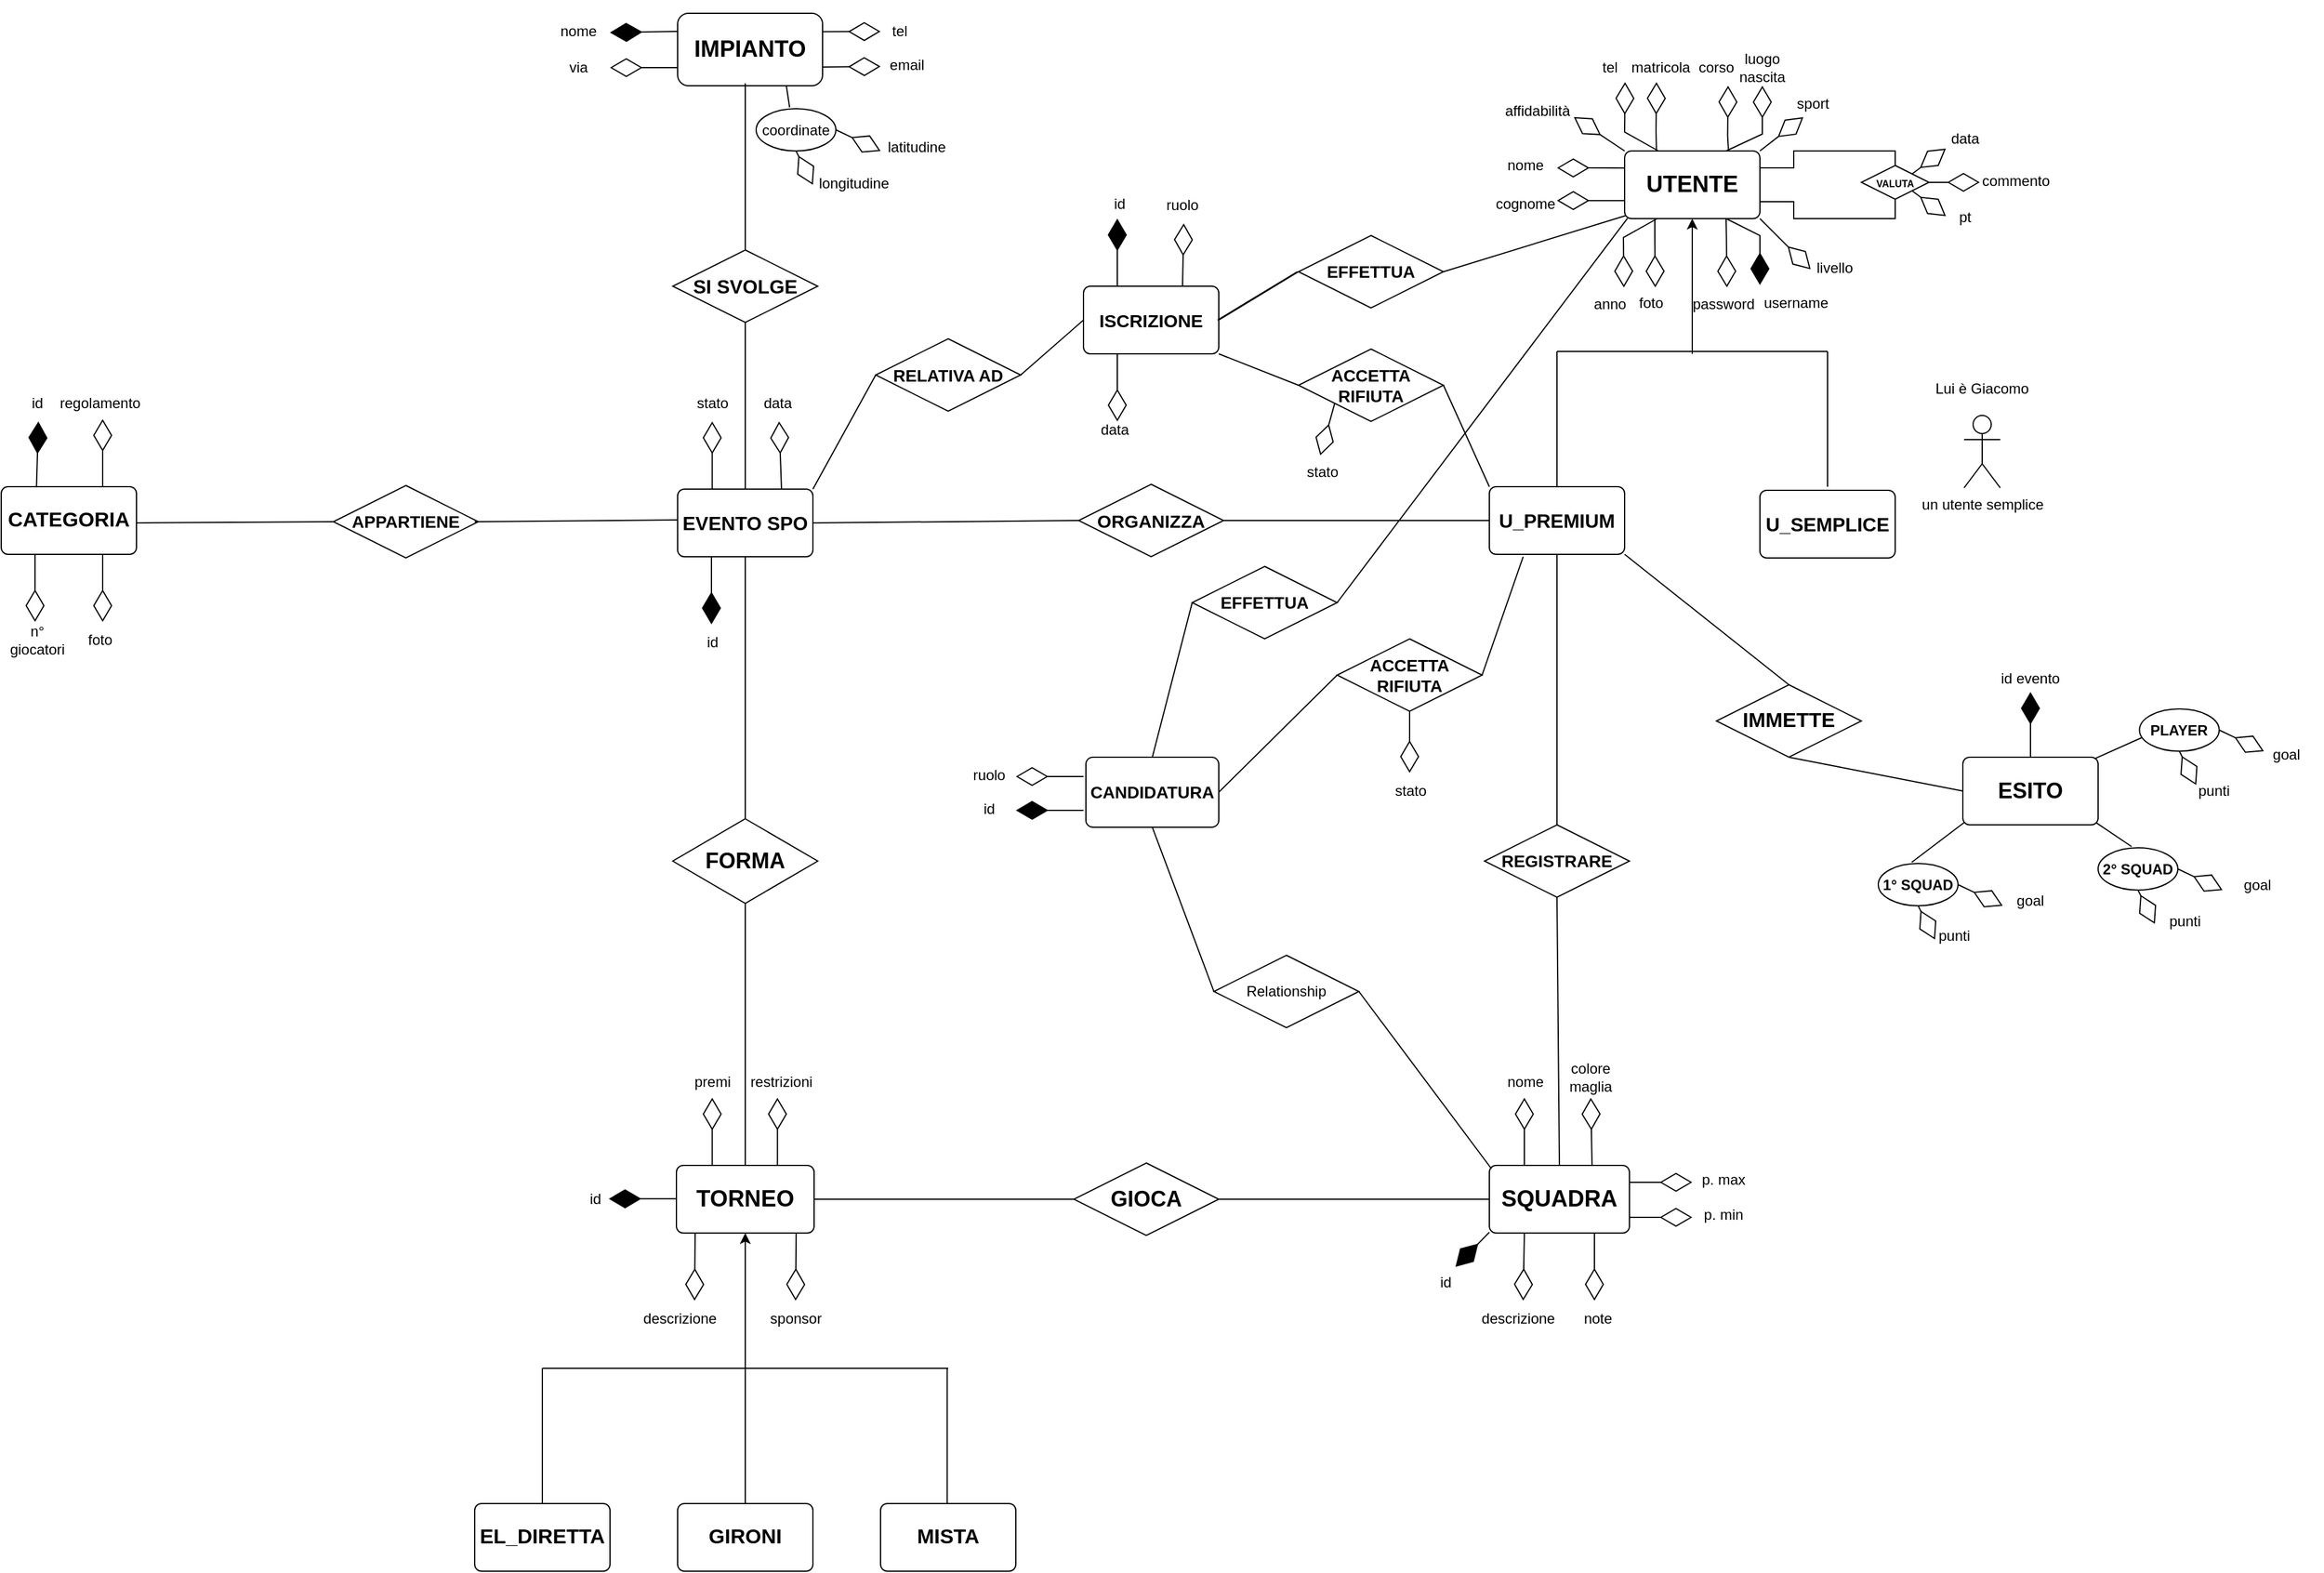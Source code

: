<mxfile version="24.2.2" type="github">
  <diagram name="Pagina-1" id="-63KWE2EBDfRpYx0gYa-">
    <mxGraphModel dx="2262" dy="571" grid="1" gridSize="14" guides="1" tooltips="1" connect="1" arrows="1" fold="1" page="0" pageScale="1" pageWidth="827" pageHeight="1169" background="none" math="0" shadow="0">
      <root>
        <mxCell id="0" />
        <mxCell id="1" parent="0" />
        <mxCell id="2d3XpBuDdh4GmcxXIJYH-4" value="&lt;div style=&quot;text-align: justify;&quot;&gt;&lt;span style=&quot;background-color: initial;&quot;&gt;&lt;b style=&quot;&quot;&gt;&lt;font style=&quot;font-size: 19px;&quot;&gt;UTENTE&lt;/font&gt;&lt;/b&gt;&lt;/span&gt;&lt;/div&gt;" style="rounded=1;arcSize=10;whiteSpace=wrap;html=1;align=center;" parent="1" vertex="1">
          <mxGeometry x="224" y="280" width="112" height="56" as="geometry" />
        </mxCell>
        <mxCell id="2d3XpBuDdh4GmcxXIJYH-8" value="username" style="text;html=1;align=center;verticalAlign=middle;whiteSpace=wrap;rounded=0;" parent="1" vertex="1">
          <mxGeometry x="336" y="391" width="60" height="29" as="geometry" />
        </mxCell>
        <mxCell id="2d3XpBuDdh4GmcxXIJYH-9" value="password" style="text;html=1;align=center;verticalAlign=middle;whiteSpace=wrap;rounded=0;" parent="1" vertex="1">
          <mxGeometry x="276" y="392" width="60" height="29" as="geometry" />
        </mxCell>
        <mxCell id="2d3XpBuDdh4GmcxXIJYH-10" value="" style="endArrow=diamondThin;endFill=0;endSize=24;html=1;rounded=0;" parent="1" edge="1">
          <mxGeometry width="160" relative="1" as="geometry">
            <mxPoint x="196" y="294" as="sourcePoint" />
            <mxPoint x="168" y="294" as="targetPoint" />
            <Array as="points">
              <mxPoint x="224" y="294.08" />
            </Array>
          </mxGeometry>
        </mxCell>
        <mxCell id="2d3XpBuDdh4GmcxXIJYH-11" value="" style="endArrow=diamondThin;endFill=0;endSize=24;html=1;rounded=0;" parent="1" edge="1">
          <mxGeometry width="160" relative="1" as="geometry">
            <mxPoint x="196" y="321.08" as="sourcePoint" />
            <mxPoint x="168" y="321.08" as="targetPoint" />
            <Array as="points">
              <mxPoint x="224" y="321.16" />
            </Array>
          </mxGeometry>
        </mxCell>
        <mxCell id="2d3XpBuDdh4GmcxXIJYH-12" value="nome" style="text;html=1;align=center;verticalAlign=middle;whiteSpace=wrap;rounded=0;" parent="1" vertex="1">
          <mxGeometry x="112" y="277" width="60" height="30" as="geometry" />
        </mxCell>
        <mxCell id="2d3XpBuDdh4GmcxXIJYH-13" value="cognome" style="text;html=1;align=center;verticalAlign=middle;whiteSpace=wrap;rounded=0;" parent="1" vertex="1">
          <mxGeometry x="112" y="309" width="60" height="30" as="geometry" />
        </mxCell>
        <mxCell id="2d3XpBuDdh4GmcxXIJYH-15" value="" style="endArrow=diamondThin;endFill=0;endSize=24;html=1;rounded=0;entryX=0.5;entryY=1;entryDx=0;entryDy=0;" parent="1" target="2d3XpBuDdh4GmcxXIJYH-18" edge="1">
          <mxGeometry width="160" relative="1" as="geometry">
            <mxPoint x="308" y="280" as="sourcePoint" />
            <mxPoint x="354" y="226" as="targetPoint" />
            <Array as="points">
              <mxPoint x="338" y="266" />
            </Array>
          </mxGeometry>
        </mxCell>
        <mxCell id="2d3XpBuDdh4GmcxXIJYH-17" value="anno" style="text;html=1;align=center;verticalAlign=middle;whiteSpace=wrap;rounded=0;" parent="1" vertex="1">
          <mxGeometry x="182" y="392" width="60" height="30" as="geometry" />
        </mxCell>
        <mxCell id="2d3XpBuDdh4GmcxXIJYH-18" value="luogo&lt;div&gt;nascita&lt;/div&gt;" style="text;html=1;align=center;verticalAlign=middle;whiteSpace=wrap;rounded=0;" parent="1" vertex="1">
          <mxGeometry x="308" y="196" width="60" height="30" as="geometry" />
        </mxCell>
        <mxCell id="2d3XpBuDdh4GmcxXIJYH-19" value="foto" style="text;html=1;align=center;verticalAlign=middle;whiteSpace=wrap;rounded=0;" parent="1" vertex="1">
          <mxGeometry x="216" y="392" width="60" height="28" as="geometry" />
        </mxCell>
        <mxCell id="2d3XpBuDdh4GmcxXIJYH-20" value="" style="endArrow=diamondThin;endFill=0;endSize=24;html=1;rounded=0;" parent="1" edge="1">
          <mxGeometry width="160" relative="1" as="geometry">
            <mxPoint x="252" y="280" as="sourcePoint" />
            <mxPoint x="224.36" y="222.99" as="targetPoint" />
            <Array as="points">
              <mxPoint x="224" y="264.36" />
            </Array>
          </mxGeometry>
        </mxCell>
        <mxCell id="2d3XpBuDdh4GmcxXIJYH-21" value="" style="endArrow=diamondThin;endFill=0;endSize=24;html=1;rounded=0;exitX=0.143;exitY=0.018;exitDx=0;exitDy=0;exitPerimeter=0;" parent="1" edge="1">
          <mxGeometry width="160" relative="1" as="geometry">
            <mxPoint x="250.36" y="280" as="sourcePoint" />
            <mxPoint x="250.36" y="223" as="targetPoint" />
            <Array as="points">
              <mxPoint x="250" y="264.37" />
            </Array>
          </mxGeometry>
        </mxCell>
        <mxCell id="2d3XpBuDdh4GmcxXIJYH-22" value="" style="endArrow=diamondThin;endFill=0;endSize=24;html=1;rounded=0;" parent="1" edge="1">
          <mxGeometry width="160" relative="1" as="geometry">
            <mxPoint x="310" y="280" as="sourcePoint" />
            <mxPoint x="309.65" y="226" as="targetPoint" />
            <Array as="points">
              <mxPoint x="309.29" y="267.37" />
            </Array>
          </mxGeometry>
        </mxCell>
        <mxCell id="2d3XpBuDdh4GmcxXIJYH-23" value="tel" style="text;html=1;align=center;verticalAlign=middle;whiteSpace=wrap;rounded=0;" parent="1" vertex="1">
          <mxGeometry x="182" y="196" width="60" height="30" as="geometry" />
        </mxCell>
        <mxCell id="2d3XpBuDdh4GmcxXIJYH-24" value="matricola" style="text;html=1;align=center;verticalAlign=middle;whiteSpace=wrap;rounded=0;" parent="1" vertex="1">
          <mxGeometry x="224" y="196" width="60" height="30" as="geometry" />
        </mxCell>
        <mxCell id="2d3XpBuDdh4GmcxXIJYH-25" value="corso" style="text;html=1;align=center;verticalAlign=middle;whiteSpace=wrap;rounded=0;" parent="1" vertex="1">
          <mxGeometry x="270" y="196" width="60" height="30" as="geometry" />
        </mxCell>
        <mxCell id="2d3XpBuDdh4GmcxXIJYH-27" value="" style="ellipse;whiteSpace=wrap;html=1;align=center;aspect=fixed;fillColor=none;strokeColor=none;resizable=0;perimeter=centerPerimeter;rotatable=0;allowArrows=0;points=[];outlineConnect=1;" parent="1" vertex="1">
          <mxGeometry x="42" y="350" width="10" height="10" as="geometry" />
        </mxCell>
        <mxCell id="2d3XpBuDdh4GmcxXIJYH-29" value="" style="endArrow=classic;html=1;rounded=0;entryX=0.5;entryY=1;entryDx=0;entryDy=0;" parent="1" target="2d3XpBuDdh4GmcxXIJYH-4" edge="1">
          <mxGeometry width="50" height="50" relative="1" as="geometry">
            <mxPoint x="280" y="448" as="sourcePoint" />
            <mxPoint x="316" y="350" as="targetPoint" />
          </mxGeometry>
        </mxCell>
        <mxCell id="2d3XpBuDdh4GmcxXIJYH-30" value="" style="endArrow=none;html=1;rounded=0;" parent="1" edge="1">
          <mxGeometry width="50" height="50" relative="1" as="geometry">
            <mxPoint x="168" y="446" as="sourcePoint" />
            <mxPoint x="392" y="446" as="targetPoint" />
          </mxGeometry>
        </mxCell>
        <mxCell id="2d3XpBuDdh4GmcxXIJYH-31" value="" style="endArrow=none;html=1;rounded=0;" parent="1" edge="1">
          <mxGeometry width="50" height="50" relative="1" as="geometry">
            <mxPoint x="168" y="558" as="sourcePoint" />
            <mxPoint x="168" y="446" as="targetPoint" />
          </mxGeometry>
        </mxCell>
        <mxCell id="2d3XpBuDdh4GmcxXIJYH-32" value="" style="endArrow=none;html=1;rounded=0;" parent="1" edge="1">
          <mxGeometry width="50" height="50" relative="1" as="geometry">
            <mxPoint x="392" y="558" as="sourcePoint" />
            <mxPoint x="392" y="446" as="targetPoint" />
          </mxGeometry>
        </mxCell>
        <mxCell id="2d3XpBuDdh4GmcxXIJYH-33" value="&lt;div style=&quot;text-align: justify;&quot;&gt;&lt;b style=&quot;background-color: initial;&quot;&gt;&lt;font style=&quot;font-size: 16px;&quot;&gt;U_PREMIUM&lt;/font&gt;&lt;/b&gt;&lt;/div&gt;" style="rounded=1;arcSize=10;whiteSpace=wrap;html=1;align=center;" parent="1" vertex="1">
          <mxGeometry x="112" y="558" width="112" height="56" as="geometry" />
        </mxCell>
        <mxCell id="2d3XpBuDdh4GmcxXIJYH-34" value="&lt;b&gt;&lt;font style=&quot;font-size: 16px;&quot;&gt;U_SEMPLICE&lt;/font&gt;&lt;/b&gt;" style="rounded=1;arcSize=10;whiteSpace=wrap;html=1;align=center;" parent="1" vertex="1">
          <mxGeometry x="336" y="561" width="112" height="56" as="geometry" />
        </mxCell>
        <mxCell id="2d3XpBuDdh4GmcxXIJYH-35" value="&lt;b&gt;&lt;font style=&quot;font-size: 15px;&quot;&gt;ORGANIZZA&lt;/font&gt;&lt;/b&gt;" style="shape=rhombus;perimeter=rhombusPerimeter;whiteSpace=wrap;html=1;align=center;" parent="1" vertex="1">
          <mxGeometry x="-228" y="556" width="120" height="60" as="geometry" />
        </mxCell>
        <mxCell id="2d3XpBuDdh4GmcxXIJYH-36" value="" style="endArrow=none;html=1;rounded=0;entryX=0;entryY=0.5;entryDx=0;entryDy=0;exitX=1;exitY=0.5;exitDx=0;exitDy=0;" parent="1" source="2d3XpBuDdh4GmcxXIJYH-35" target="2d3XpBuDdh4GmcxXIJYH-33" edge="1">
          <mxGeometry width="50" height="50" relative="1" as="geometry">
            <mxPoint x="-14" y="624" as="sourcePoint" />
            <mxPoint x="36" y="574" as="targetPoint" />
          </mxGeometry>
        </mxCell>
        <mxCell id="2d3XpBuDdh4GmcxXIJYH-37" value="&lt;b&gt;&lt;font style=&quot;font-size: 16px;&quot;&gt;EVENTO SPO&lt;/font&gt;&lt;/b&gt;" style="rounded=1;arcSize=10;whiteSpace=wrap;html=1;align=center;" parent="1" vertex="1">
          <mxGeometry x="-560" y="560" width="112" height="56" as="geometry" />
        </mxCell>
        <mxCell id="2d3XpBuDdh4GmcxXIJYH-38" value="" style="endArrow=none;html=1;rounded=0;entryX=0;entryY=0.5;entryDx=0;entryDy=0;exitX=1;exitY=0.5;exitDx=0;exitDy=0;" parent="1" source="2d3XpBuDdh4GmcxXIJYH-37" target="2d3XpBuDdh4GmcxXIJYH-35" edge="1">
          <mxGeometry width="50" height="50" relative="1" as="geometry">
            <mxPoint x="-322" y="624" as="sourcePoint" />
            <mxPoint x="-272" y="574" as="targetPoint" />
          </mxGeometry>
        </mxCell>
        <mxCell id="2d3XpBuDdh4GmcxXIJYH-39" value="" style="endArrow=diamondThin;endFill=1;endSize=24;html=1;rounded=0;entryX=0.5;entryY=0;entryDx=0;entryDy=0;" parent="1" edge="1">
          <mxGeometry width="160" relative="1" as="geometry">
            <mxPoint x="-532" y="616" as="sourcePoint" />
            <mxPoint x="-532" y="672" as="targetPoint" />
          </mxGeometry>
        </mxCell>
        <mxCell id="2d3XpBuDdh4GmcxXIJYH-40" value="id" style="text;html=1;align=center;verticalAlign=middle;whiteSpace=wrap;rounded=0;" parent="1" vertex="1">
          <mxGeometry x="-561" y="672" width="60" height="30" as="geometry" />
        </mxCell>
        <mxCell id="2d3XpBuDdh4GmcxXIJYH-41" value="" style="endArrow=diamondThin;endFill=0;endSize=24;html=1;rounded=0;" parent="1" edge="1">
          <mxGeometry width="160" relative="1" as="geometry">
            <mxPoint x="-474" y="560" as="sourcePoint" />
            <mxPoint x="-476" y="504" as="targetPoint" />
          </mxGeometry>
        </mxCell>
        <mxCell id="2d3XpBuDdh4GmcxXIJYH-42" value="" style="endArrow=diamondThin;endFill=0;endSize=24;html=1;rounded=0;" parent="1" edge="1">
          <mxGeometry width="160" relative="1" as="geometry">
            <mxPoint x="-531.36" y="560" as="sourcePoint" />
            <mxPoint x="-531.36" y="504" as="targetPoint" />
          </mxGeometry>
        </mxCell>
        <mxCell id="2d3XpBuDdh4GmcxXIJYH-43" value="data" style="text;html=1;align=center;verticalAlign=middle;whiteSpace=wrap;rounded=0;" parent="1" vertex="1">
          <mxGeometry x="-507" y="474" width="60" height="30" as="geometry" />
        </mxCell>
        <mxCell id="2d3XpBuDdh4GmcxXIJYH-44" value="stato" style="text;html=1;align=center;verticalAlign=middle;whiteSpace=wrap;rounded=0;" parent="1" vertex="1">
          <mxGeometry x="-561" y="474" width="60" height="30" as="geometry" />
        </mxCell>
        <mxCell id="2d3XpBuDdh4GmcxXIJYH-45" value="&lt;b&gt;&lt;font style=&quot;font-size: 19px;&quot;&gt;IMPIANTO&lt;/font&gt;&lt;/b&gt;" style="rounded=1;whiteSpace=wrap;html=1;" parent="1" vertex="1">
          <mxGeometry x="-560" y="166" width="120" height="60" as="geometry" />
        </mxCell>
        <mxCell id="2d3XpBuDdh4GmcxXIJYH-46" value="" style="endArrow=none;html=1;rounded=0;exitX=0.5;exitY=0;exitDx=0;exitDy=0;" parent="1" source="2d3XpBuDdh4GmcxXIJYH-47" edge="1">
          <mxGeometry width="50" height="50" relative="1" as="geometry">
            <mxPoint x="-504" y="336" as="sourcePoint" />
            <mxPoint x="-504" y="224" as="targetPoint" />
          </mxGeometry>
        </mxCell>
        <mxCell id="2d3XpBuDdh4GmcxXIJYH-47" value="&lt;b&gt;&lt;font style=&quot;font-size: 16px;&quot;&gt;SI SVOLGE&lt;/font&gt;&lt;/b&gt;" style="shape=rhombus;perimeter=rhombusPerimeter;whiteSpace=wrap;html=1;align=center;" parent="1" vertex="1">
          <mxGeometry x="-564" y="362" width="120" height="60" as="geometry" />
        </mxCell>
        <mxCell id="2d3XpBuDdh4GmcxXIJYH-49" value="" style="endArrow=none;html=1;rounded=0;entryX=0.5;entryY=1;entryDx=0;entryDy=0;exitX=0.5;exitY=0;exitDx=0;exitDy=0;" parent="1" source="2d3XpBuDdh4GmcxXIJYH-37" target="2d3XpBuDdh4GmcxXIJYH-47" edge="1">
          <mxGeometry width="50" height="50" relative="1" as="geometry">
            <mxPoint x="-532" y="498" as="sourcePoint" />
            <mxPoint x="-482" y="448" as="targetPoint" />
          </mxGeometry>
        </mxCell>
        <mxCell id="2d3XpBuDdh4GmcxXIJYH-50" value="" style="endArrow=diamondThin;endFill=1;endSize=24;html=1;rounded=0;exitX=0;exitY=0.25;exitDx=0;exitDy=0;" parent="1" source="2d3XpBuDdh4GmcxXIJYH-45" edge="1">
          <mxGeometry width="160" relative="1" as="geometry">
            <mxPoint x="-518" y="126" as="sourcePoint" />
            <mxPoint x="-616" y="182" as="targetPoint" />
            <Array as="points" />
          </mxGeometry>
        </mxCell>
        <mxCell id="2d3XpBuDdh4GmcxXIJYH-55" value="nome" style="text;html=1;align=center;verticalAlign=middle;whiteSpace=wrap;rounded=0;" parent="1" vertex="1">
          <mxGeometry x="-672" y="166" width="60" height="30" as="geometry" />
        </mxCell>
        <mxCell id="2d3XpBuDdh4GmcxXIJYH-56" value="" style="endArrow=diamondThin;endFill=0;endSize=24;html=1;rounded=0;exitX=0;exitY=0.75;exitDx=0;exitDy=0;" parent="1" source="2d3XpBuDdh4GmcxXIJYH-45" edge="1">
          <mxGeometry width="160" relative="1" as="geometry">
            <mxPoint x="-672" y="238" as="sourcePoint" />
            <mxPoint x="-616" y="211" as="targetPoint" />
          </mxGeometry>
        </mxCell>
        <mxCell id="2d3XpBuDdh4GmcxXIJYH-61" value="via" style="text;html=1;align=center;verticalAlign=middle;whiteSpace=wrap;rounded=0;" parent="1" vertex="1">
          <mxGeometry x="-672" y="196" width="60" height="30" as="geometry" />
        </mxCell>
        <mxCell id="2d3XpBuDdh4GmcxXIJYH-62" value="" style="endArrow=diamondThin;endFill=0;endSize=24;html=1;rounded=0;exitX=0;exitY=0.75;exitDx=0;exitDy=0;" parent="1" edge="1">
          <mxGeometry width="160" relative="1" as="geometry">
            <mxPoint x="-440" y="210.5" as="sourcePoint" />
            <mxPoint x="-392" y="210" as="targetPoint" />
          </mxGeometry>
        </mxCell>
        <mxCell id="2d3XpBuDdh4GmcxXIJYH-63" value="" style="endArrow=diamondThin;endFill=0;endSize=24;html=1;rounded=0;exitX=0;exitY=0.75;exitDx=0;exitDy=0;" parent="1" edge="1">
          <mxGeometry width="160" relative="1" as="geometry">
            <mxPoint x="-440" y="181.25" as="sourcePoint" />
            <mxPoint x="-392" y="181.096" as="targetPoint" />
          </mxGeometry>
        </mxCell>
        <mxCell id="2d3XpBuDdh4GmcxXIJYH-65" value="tel" style="text;html=1;align=center;verticalAlign=middle;whiteSpace=wrap;rounded=0;" parent="1" vertex="1">
          <mxGeometry x="-406" y="166" width="60" height="30" as="geometry" />
        </mxCell>
        <mxCell id="2d3XpBuDdh4GmcxXIJYH-66" value="email" style="text;html=1;align=center;verticalAlign=top;whiteSpace=wrap;rounded=0;" parent="1" vertex="1">
          <mxGeometry x="-400" y="195" width="60" height="30" as="geometry" />
        </mxCell>
        <mxCell id="c_5whPo5ll7_a1Px60WQ-2" value="&lt;b&gt;&lt;font style=&quot;font-size: 17px;&quot;&gt;CATEGORIA&lt;/font&gt;&lt;/b&gt;" style="rounded=1;arcSize=10;whiteSpace=wrap;html=1;align=center;" parent="1" vertex="1">
          <mxGeometry x="-1120" y="558" width="112" height="56" as="geometry" />
        </mxCell>
        <mxCell id="c_5whPo5ll7_a1Px60WQ-3" value="" style="endArrow=diamondThin;endFill=0;endSize=24;html=1;rounded=0;exitX=0.5;exitY=0;exitDx=0;exitDy=0;" parent="1" edge="1">
          <mxGeometry width="160" relative="1" as="geometry">
            <mxPoint x="-1036" y="558" as="sourcePoint" />
            <mxPoint x="-1036" y="502" as="targetPoint" />
          </mxGeometry>
        </mxCell>
        <mxCell id="c_5whPo5ll7_a1Px60WQ-4" value="" style="endArrow=diamondThin;endFill=1;endSize=24;html=1;rounded=0;exitX=0.115;exitY=-0.022;exitDx=0;exitDy=0;exitPerimeter=0;" parent="1" edge="1">
          <mxGeometry width="160" relative="1" as="geometry">
            <mxPoint x="-1090.78" y="557.998" as="sourcePoint" />
            <mxPoint x="-1089.215" y="504" as="targetPoint" />
          </mxGeometry>
        </mxCell>
        <mxCell id="c_5whPo5ll7_a1Px60WQ-7" value="id" style="text;html=1;align=center;verticalAlign=middle;whiteSpace=wrap;rounded=0;" parent="1" vertex="1">
          <mxGeometry x="-1120" y="474" width="60" height="30" as="geometry" />
        </mxCell>
        <mxCell id="c_5whPo5ll7_a1Px60WQ-8" value="n° giocatori" style="text;html=1;align=center;verticalAlign=middle;whiteSpace=wrap;rounded=0;" parent="1" vertex="1">
          <mxGeometry x="-1120" y="670" width="60" height="30" as="geometry" />
        </mxCell>
        <mxCell id="c_5whPo5ll7_a1Px60WQ-9" value="regolamento" style="text;html=1;align=center;verticalAlign=middle;whiteSpace=wrap;rounded=0;" parent="1" vertex="1">
          <mxGeometry x="-1068" y="474" width="60" height="30" as="geometry" />
        </mxCell>
        <mxCell id="c_5whPo5ll7_a1Px60WQ-10" value="" style="endArrow=diamondThin;endFill=0;endSize=24;html=1;rounded=0;exitX=0.25;exitY=1;exitDx=0;exitDy=0;" parent="1" source="c_5whPo5ll7_a1Px60WQ-2" edge="1">
          <mxGeometry width="160" relative="1" as="geometry">
            <mxPoint x="-1068" y="686" as="sourcePoint" />
            <mxPoint x="-1092" y="670" as="targetPoint" />
          </mxGeometry>
        </mxCell>
        <mxCell id="c_5whPo5ll7_a1Px60WQ-11" value="" style="endArrow=diamondThin;endFill=0;endSize=24;html=1;rounded=0;exitX=0.25;exitY=1;exitDx=0;exitDy=0;" parent="1" edge="1">
          <mxGeometry width="160" relative="1" as="geometry">
            <mxPoint x="-1036" y="614" as="sourcePoint" />
            <mxPoint x="-1036" y="670" as="targetPoint" />
          </mxGeometry>
        </mxCell>
        <mxCell id="c_5whPo5ll7_a1Px60WQ-12" value="foto" style="text;html=1;align=center;verticalAlign=middle;whiteSpace=wrap;rounded=0;" parent="1" vertex="1">
          <mxGeometry x="-1068" y="670" width="60" height="30" as="geometry" />
        </mxCell>
        <mxCell id="c_5whPo5ll7_a1Px60WQ-14" value="&lt;b&gt;&lt;font style=&quot;font-size: 14px;&quot;&gt;APPARTIENE&lt;/font&gt;&lt;/b&gt;" style="shape=rhombus;perimeter=rhombusPerimeter;whiteSpace=wrap;html=1;align=center;" parent="1" vertex="1">
          <mxGeometry x="-845" y="557" width="120" height="60" as="geometry" />
        </mxCell>
        <mxCell id="c_5whPo5ll7_a1Px60WQ-15" value="" style="endArrow=none;html=1;rounded=0;entryX=0;entryY=0.5;entryDx=0;entryDy=0;" parent="1" target="c_5whPo5ll7_a1Px60WQ-14" edge="1">
          <mxGeometry width="50" height="50" relative="1" as="geometry">
            <mxPoint x="-1008" y="588" as="sourcePoint" />
            <mxPoint x="-244" y="868" as="targetPoint" />
          </mxGeometry>
        </mxCell>
        <mxCell id="c_5whPo5ll7_a1Px60WQ-16" value="" style="endArrow=none;html=1;rounded=0;entryX=0;entryY=0.5;entryDx=0;entryDy=0;" parent="1" edge="1">
          <mxGeometry width="50" height="50" relative="1" as="geometry">
            <mxPoint x="-728" y="587" as="sourcePoint" />
            <mxPoint x="-560" y="585.5" as="targetPoint" />
          </mxGeometry>
        </mxCell>
        <mxCell id="c_5whPo5ll7_a1Px60WQ-17" value="&lt;b&gt;&lt;font style=&quot;font-size: 19px;&quot;&gt;TORNEO&lt;/font&gt;&lt;/b&gt;" style="rounded=1;arcSize=10;whiteSpace=wrap;html=1;align=center;" parent="1" vertex="1">
          <mxGeometry x="-561" y="1120" width="114" height="56" as="geometry" />
        </mxCell>
        <mxCell id="c_5whPo5ll7_a1Px60WQ-19" value="&lt;b&gt;&lt;font style=&quot;font-size: 18px;&quot;&gt;FORMA&lt;/font&gt;&lt;/b&gt;" style="shape=rhombus;perimeter=rhombusPerimeter;whiteSpace=wrap;html=1;align=center;" parent="1" vertex="1">
          <mxGeometry x="-564" y="833" width="120" height="70" as="geometry" />
        </mxCell>
        <mxCell id="c_5whPo5ll7_a1Px60WQ-20" value="" style="endArrow=none;html=1;rounded=0;entryX=0.5;entryY=1;entryDx=0;entryDy=0;exitX=0.5;exitY=0;exitDx=0;exitDy=0;" parent="1" source="c_5whPo5ll7_a1Px60WQ-17" target="c_5whPo5ll7_a1Px60WQ-19" edge="1">
          <mxGeometry width="50" height="50" relative="1" as="geometry">
            <mxPoint x="-490" y="1030" as="sourcePoint" />
            <mxPoint x="-440" y="980" as="targetPoint" />
          </mxGeometry>
        </mxCell>
        <mxCell id="c_5whPo5ll7_a1Px60WQ-22" value="" style="endArrow=none;html=1;rounded=0;entryX=0.5;entryY=1;entryDx=0;entryDy=0;exitX=0.5;exitY=0;exitDx=0;exitDy=0;" parent="1" source="c_5whPo5ll7_a1Px60WQ-19" target="2d3XpBuDdh4GmcxXIJYH-37" edge="1">
          <mxGeometry width="50" height="50" relative="1" as="geometry">
            <mxPoint x="-532" y="764" as="sourcePoint" />
            <mxPoint x="-482" y="714" as="targetPoint" />
          </mxGeometry>
        </mxCell>
        <mxCell id="c_5whPo5ll7_a1Px60WQ-23" style="edgeStyle=orthogonalEdgeStyle;rounded=0;orthogonalLoop=1;jettySize=auto;html=1;exitX=0.5;exitY=1;exitDx=0;exitDy=0;" parent="1" source="c_5whPo5ll7_a1Px60WQ-19" target="c_5whPo5ll7_a1Px60WQ-19" edge="1">
          <mxGeometry relative="1" as="geometry" />
        </mxCell>
        <mxCell id="c_5whPo5ll7_a1Px60WQ-24" value="" style="endArrow=diamondThin;endFill=0;endSize=24;html=1;rounded=0;exitX=0.75;exitY=1;exitDx=0;exitDy=0;" parent="1" edge="1">
          <mxGeometry width="160" relative="1" as="geometry">
            <mxPoint x="-461.86" y="1176" as="sourcePoint" />
            <mxPoint x="-462.36" y="1232" as="targetPoint" />
          </mxGeometry>
        </mxCell>
        <mxCell id="c_5whPo5ll7_a1Px60WQ-25" value="" style="endArrow=diamondThin;endFill=0;endSize=24;html=1;rounded=0;exitX=0.75;exitY=1;exitDx=0;exitDy=0;" parent="1" edge="1">
          <mxGeometry width="160" relative="1" as="geometry">
            <mxPoint x="-545.5" y="1176" as="sourcePoint" />
            <mxPoint x="-546" y="1232" as="targetPoint" />
          </mxGeometry>
        </mxCell>
        <mxCell id="c_5whPo5ll7_a1Px60WQ-26" value="" style="endArrow=diamondThin;endFill=0;endSize=24;html=1;rounded=0;" parent="1" edge="1">
          <mxGeometry width="160" relative="1" as="geometry">
            <mxPoint x="-477.36" y="1120" as="sourcePoint" />
            <mxPoint x="-477.36" y="1064" as="targetPoint" />
            <Array as="points">
              <mxPoint x="-477.36" y="1092" />
            </Array>
          </mxGeometry>
        </mxCell>
        <mxCell id="c_5whPo5ll7_a1Px60WQ-27" value="" style="endArrow=diamondThin;endFill=0;endSize=24;html=1;rounded=0;" parent="1" edge="1">
          <mxGeometry width="160" relative="1" as="geometry">
            <mxPoint x="-531.36" y="1120" as="sourcePoint" />
            <mxPoint x="-531.36" y="1064" as="targetPoint" />
            <Array as="points">
              <mxPoint x="-531.36" y="1092" />
            </Array>
          </mxGeometry>
        </mxCell>
        <mxCell id="c_5whPo5ll7_a1Px60WQ-28" value="" style="endArrow=diamondThin;endFill=1;endSize=24;html=1;rounded=0;exitX=0.5;exitY=1;exitDx=0;exitDy=0;" parent="1" edge="1">
          <mxGeometry width="160" relative="1" as="geometry">
            <mxPoint x="-561" y="1147.64" as="sourcePoint" />
            <mxPoint x="-617" y="1147.64" as="targetPoint" />
          </mxGeometry>
        </mxCell>
        <mxCell id="c_5whPo5ll7_a1Px60WQ-29" value="id" style="text;html=1;align=center;verticalAlign=middle;whiteSpace=wrap;rounded=0;" parent="1" vertex="1">
          <mxGeometry x="-658" y="1133" width="60" height="30" as="geometry" />
        </mxCell>
        <mxCell id="c_5whPo5ll7_a1Px60WQ-30" value="sponsor" style="text;html=1;align=center;verticalAlign=middle;whiteSpace=wrap;rounded=0;" parent="1" vertex="1">
          <mxGeometry x="-492" y="1232" width="60" height="30" as="geometry" />
        </mxCell>
        <mxCell id="c_5whPo5ll7_a1Px60WQ-31" value="descrizione" style="text;html=1;align=center;verticalAlign=middle;whiteSpace=wrap;rounded=0;" parent="1" vertex="1">
          <mxGeometry x="-588" y="1232" width="60" height="30" as="geometry" />
        </mxCell>
        <mxCell id="c_5whPo5ll7_a1Px60WQ-32" value="restrizioni" style="text;html=1;align=center;verticalAlign=middle;whiteSpace=wrap;rounded=0;" parent="1" vertex="1">
          <mxGeometry x="-504" y="1036" width="60" height="30" as="geometry" />
        </mxCell>
        <mxCell id="c_5whPo5ll7_a1Px60WQ-33" value="premi" style="text;html=1;align=center;verticalAlign=middle;whiteSpace=wrap;rounded=0;" parent="1" vertex="1">
          <mxGeometry x="-561" y="1036" width="60" height="30" as="geometry" />
        </mxCell>
        <mxCell id="c_5whPo5ll7_a1Px60WQ-34" value="" style="endArrow=none;html=1;rounded=0;" parent="1" edge="1">
          <mxGeometry width="50" height="50" relative="1" as="geometry">
            <mxPoint x="-672" y="1288" as="sourcePoint" />
            <mxPoint x="-336" y="1288" as="targetPoint" />
          </mxGeometry>
        </mxCell>
        <mxCell id="c_5whPo5ll7_a1Px60WQ-35" value="" style="endArrow=none;html=1;rounded=0;" parent="1" edge="1">
          <mxGeometry width="50" height="50" relative="1" as="geometry">
            <mxPoint x="-672" y="1400" as="sourcePoint" />
            <mxPoint x="-672" y="1288" as="targetPoint" />
          </mxGeometry>
        </mxCell>
        <mxCell id="c_5whPo5ll7_a1Px60WQ-36" value="" style="endArrow=none;html=1;rounded=0;" parent="1" edge="1">
          <mxGeometry width="50" height="50" relative="1" as="geometry">
            <mxPoint x="-336.83" y="1400" as="sourcePoint" />
            <mxPoint x="-336.83" y="1288" as="targetPoint" />
          </mxGeometry>
        </mxCell>
        <mxCell id="c_5whPo5ll7_a1Px60WQ-37" value="&lt;div style=&quot;text-align: justify;&quot;&gt;&lt;b style=&quot;background-color: initial;&quot;&gt;&lt;font style=&quot;font-size: 17px;&quot;&gt;EL_DIRETTA&lt;/font&gt;&lt;/b&gt;&lt;/div&gt;" style="rounded=1;arcSize=10;whiteSpace=wrap;html=1;align=center;" parent="1" vertex="1">
          <mxGeometry x="-728" y="1400" width="112" height="56" as="geometry" />
        </mxCell>
        <mxCell id="c_5whPo5ll7_a1Px60WQ-38" value="&lt;b&gt;&lt;font style=&quot;font-size: 17px;&quot;&gt;MISTA&lt;/font&gt;&lt;/b&gt;" style="rounded=1;arcSize=10;whiteSpace=wrap;html=1;align=center;" parent="1" vertex="1">
          <mxGeometry x="-392" y="1400" width="112" height="56" as="geometry" />
        </mxCell>
        <mxCell id="c_5whPo5ll7_a1Px60WQ-39" value="" style="endArrow=classic;html=1;rounded=0;entryX=0.5;entryY=1;entryDx=0;entryDy=0;" parent="1" edge="1">
          <mxGeometry width="50" height="50" relative="1" as="geometry">
            <mxPoint x="-504" y="1288" as="sourcePoint" />
            <mxPoint x="-504" y="1176" as="targetPoint" />
          </mxGeometry>
        </mxCell>
        <mxCell id="c_5whPo5ll7_a1Px60WQ-41" value="&lt;b&gt;&lt;font style=&quot;font-size: 17px;&quot;&gt;GIRONI&lt;/font&gt;&lt;/b&gt;" style="rounded=1;arcSize=10;whiteSpace=wrap;html=1;align=center;" parent="1" vertex="1">
          <mxGeometry x="-560" y="1400" width="112" height="56" as="geometry" />
        </mxCell>
        <mxCell id="c_5whPo5ll7_a1Px60WQ-42" value="" style="endArrow=none;html=1;rounded=0;" parent="1" source="c_5whPo5ll7_a1Px60WQ-41" edge="1">
          <mxGeometry width="50" height="50" relative="1" as="geometry">
            <mxPoint x="-546" y="1380" as="sourcePoint" />
            <mxPoint x="-504" y="1288" as="targetPoint" />
            <Array as="points">
              <mxPoint x="-504" y="1358" />
            </Array>
          </mxGeometry>
        </mxCell>
        <mxCell id="c_5whPo5ll7_a1Px60WQ-47" value="&lt;font style=&quot;font-size: 14px;&quot;&gt;&lt;b&gt;REGISTRARE&lt;/b&gt;&lt;/font&gt;" style="shape=rhombus;perimeter=rhombusPerimeter;whiteSpace=wrap;html=1;align=center;" parent="1" vertex="1">
          <mxGeometry x="108" y="838" width="120" height="60" as="geometry" />
        </mxCell>
        <mxCell id="c_5whPo5ll7_a1Px60WQ-48" value="&lt;b&gt;&lt;font style=&quot;font-size: 19px;&quot;&gt;SQUADRA&lt;/font&gt;&lt;/b&gt;" style="rounded=1;arcSize=10;whiteSpace=wrap;html=1;align=center;" parent="1" vertex="1">
          <mxGeometry x="112" y="1120" width="116" height="56" as="geometry" />
        </mxCell>
        <mxCell id="c_5whPo5ll7_a1Px60WQ-49" value="" style="endArrow=none;html=1;rounded=0;entryX=0.5;entryY=1;entryDx=0;entryDy=0;exitX=0.5;exitY=0;exitDx=0;exitDy=0;" parent="1" source="c_5whPo5ll7_a1Px60WQ-47" target="2d3XpBuDdh4GmcxXIJYH-33" edge="1">
          <mxGeometry width="50" height="50" relative="1" as="geometry">
            <mxPoint x="112" y="750" as="sourcePoint" />
            <mxPoint x="162" y="700" as="targetPoint" />
          </mxGeometry>
        </mxCell>
        <mxCell id="c_5whPo5ll7_a1Px60WQ-50" value="" style="endArrow=none;html=1;rounded=0;entryX=0.5;entryY=1;entryDx=0;entryDy=0;exitX=0.5;exitY=0;exitDx=0;exitDy=0;" parent="1" source="c_5whPo5ll7_a1Px60WQ-48" target="c_5whPo5ll7_a1Px60WQ-47" edge="1">
          <mxGeometry width="50" height="50" relative="1" as="geometry">
            <mxPoint x="182" y="1030" as="sourcePoint" />
            <mxPoint x="232" y="980" as="targetPoint" />
          </mxGeometry>
        </mxCell>
        <mxCell id="c_5whPo5ll7_a1Px60WQ-52" value="" style="endArrow=diamondThin;endFill=0;endSize=24;html=1;rounded=0;exitX=1;exitY=0.25;exitDx=0;exitDy=0;" parent="1" source="c_5whPo5ll7_a1Px60WQ-48" edge="1">
          <mxGeometry width="160" relative="1" as="geometry">
            <mxPoint x="238" y="1134" as="sourcePoint" />
            <mxPoint x="280" y="1134" as="targetPoint" />
          </mxGeometry>
        </mxCell>
        <mxCell id="c_5whPo5ll7_a1Px60WQ-53" value="" style="endArrow=diamondThin;endFill=0;endSize=24;html=1;rounded=0;exitX=1;exitY=0.25;exitDx=0;exitDy=0;" parent="1" edge="1">
          <mxGeometry width="160" relative="1" as="geometry">
            <mxPoint x="228" y="1163" as="sourcePoint" />
            <mxPoint x="280" y="1163" as="targetPoint" />
          </mxGeometry>
        </mxCell>
        <mxCell id="c_5whPo5ll7_a1Px60WQ-54" value="" style="endArrow=diamondThin;endFill=0;endSize=24;html=1;rounded=0;exitX=0.75;exitY=1;exitDx=0;exitDy=0;" parent="1" source="c_5whPo5ll7_a1Px60WQ-48" edge="1">
          <mxGeometry width="160" relative="1" as="geometry">
            <mxPoint x="190" y="1218" as="sourcePoint" />
            <mxPoint x="199" y="1232" as="targetPoint" />
          </mxGeometry>
        </mxCell>
        <mxCell id="c_5whPo5ll7_a1Px60WQ-55" value="" style="endArrow=diamondThin;endFill=0;endSize=24;html=1;rounded=0;exitX=0.25;exitY=1;exitDx=0;exitDy=0;" parent="1" source="c_5whPo5ll7_a1Px60WQ-48" edge="1">
          <mxGeometry width="160" relative="1" as="geometry">
            <mxPoint x="142" y="1204" as="sourcePoint" />
            <mxPoint x="140" y="1232" as="targetPoint" />
          </mxGeometry>
        </mxCell>
        <mxCell id="c_5whPo5ll7_a1Px60WQ-56" value="" style="endArrow=diamondThin;endFill=0;endSize=24;html=1;rounded=0;exitX=0.733;exitY=0.005;exitDx=0;exitDy=0;exitPerimeter=0;" parent="1" source="c_5whPo5ll7_a1Px60WQ-48" edge="1">
          <mxGeometry width="160" relative="1" as="geometry">
            <mxPoint x="196" y="1106" as="sourcePoint" />
            <mxPoint x="196" y="1064" as="targetPoint" />
          </mxGeometry>
        </mxCell>
        <mxCell id="c_5whPo5ll7_a1Px60WQ-57" value="" style="endArrow=diamondThin;endFill=0;endSize=24;html=1;rounded=0;exitX=0.25;exitY=0;exitDx=0;exitDy=0;" parent="1" source="c_5whPo5ll7_a1Px60WQ-48" edge="1">
          <mxGeometry width="160" relative="1" as="geometry">
            <mxPoint x="130" y="1092" as="sourcePoint" />
            <mxPoint x="141" y="1064" as="targetPoint" />
          </mxGeometry>
        </mxCell>
        <mxCell id="c_5whPo5ll7_a1Px60WQ-58" value="" style="endArrow=diamondThin;endFill=1;endSize=24;html=1;rounded=0;exitX=0;exitY=0.5;exitDx=0;exitDy=0;" parent="1" edge="1">
          <mxGeometry width="160" relative="1" as="geometry">
            <mxPoint x="112" y="1175.35" as="sourcePoint" />
            <mxPoint x="84" y="1204" as="targetPoint" />
          </mxGeometry>
        </mxCell>
        <mxCell id="c_5whPo5ll7_a1Px60WQ-59" value="id" style="text;html=1;align=center;verticalAlign=middle;whiteSpace=wrap;rounded=0;" parent="1" vertex="1">
          <mxGeometry x="46" y="1202" width="60" height="30" as="geometry" />
        </mxCell>
        <mxCell id="c_5whPo5ll7_a1Px60WQ-60" value="nome" style="text;html=1;align=center;verticalAlign=middle;whiteSpace=wrap;rounded=0;" parent="1" vertex="1">
          <mxGeometry x="112" y="1036" width="60" height="30" as="geometry" />
        </mxCell>
        <mxCell id="c_5whPo5ll7_a1Px60WQ-61" value="colore&lt;div&gt;maglia&lt;/div&gt;" style="text;html=1;align=center;verticalAlign=middle;whiteSpace=wrap;rounded=0;" parent="1" vertex="1">
          <mxGeometry x="166" y="1032" width="60" height="30" as="geometry" />
        </mxCell>
        <mxCell id="c_5whPo5ll7_a1Px60WQ-62" value="p. max" style="text;html=1;align=center;verticalAlign=middle;whiteSpace=wrap;rounded=0;" parent="1" vertex="1">
          <mxGeometry x="276" y="1117" width="60" height="30" as="geometry" />
        </mxCell>
        <mxCell id="c_5whPo5ll7_a1Px60WQ-63" value="p. min" style="text;html=1;align=center;verticalAlign=middle;whiteSpace=wrap;rounded=0;" parent="1" vertex="1">
          <mxGeometry x="276" y="1146" width="60" height="30" as="geometry" />
        </mxCell>
        <mxCell id="c_5whPo5ll7_a1Px60WQ-64" value="descrizione" style="text;html=1;align=center;verticalAlign=middle;whiteSpace=wrap;rounded=0;" parent="1" vertex="1">
          <mxGeometry x="106" y="1232" width="60" height="30" as="geometry" />
        </mxCell>
        <mxCell id="c_5whPo5ll7_a1Px60WQ-66" value="note" style="text;html=1;align=center;verticalAlign=middle;whiteSpace=wrap;rounded=0;" parent="1" vertex="1">
          <mxGeometry x="172" y="1232" width="60" height="30" as="geometry" />
        </mxCell>
        <mxCell id="c_5whPo5ll7_a1Px60WQ-74" value="" style="endArrow=diamondThin;endFill=0;endSize=24;html=1;rounded=0;" parent="1" edge="1">
          <mxGeometry width="160" relative="1" as="geometry">
            <mxPoint x="251" y="336.0" as="sourcePoint" />
            <mxPoint x="223.36" y="393.01" as="targetPoint" />
            <Array as="points">
              <mxPoint x="223" y="351.64" />
            </Array>
          </mxGeometry>
        </mxCell>
        <mxCell id="c_5whPo5ll7_a1Px60WQ-75" value="" style="endArrow=diamondThin;endFill=0;endSize=24;html=1;rounded=0;" parent="1" edge="1">
          <mxGeometry width="160" relative="1" as="geometry">
            <mxPoint x="249" y="336" as="sourcePoint" />
            <mxPoint x="249.36" y="393.01" as="targetPoint" />
            <Array as="points">
              <mxPoint x="249" y="351.64" />
            </Array>
          </mxGeometry>
        </mxCell>
        <mxCell id="c_5whPo5ll7_a1Px60WQ-76" value="" style="endArrow=diamondThin;endFill=0;endSize=24;html=1;rounded=0;exitX=0.75;exitY=1;exitDx=0;exitDy=0;" parent="1" source="2d3XpBuDdh4GmcxXIJYH-4" edge="1">
          <mxGeometry width="160" relative="1" as="geometry">
            <mxPoint x="309" y="339.01" as="sourcePoint" />
            <mxPoint x="308.65" y="393.01" as="targetPoint" />
            <Array as="points">
              <mxPoint x="308.29" y="351.64" />
            </Array>
          </mxGeometry>
        </mxCell>
        <mxCell id="c_5whPo5ll7_a1Px60WQ-77" value="" style="endArrow=diamondThin;endFill=1;endSize=24;html=1;rounded=0;entryX=0;entryY=0;entryDx=0;entryDy=0;" parent="1" target="2d3XpBuDdh4GmcxXIJYH-8" edge="1">
          <mxGeometry width="160" relative="1" as="geometry">
            <mxPoint x="308" y="336" as="sourcePoint" />
            <mxPoint x="496" y="350" as="targetPoint" />
            <Array as="points">
              <mxPoint x="336" y="350" />
            </Array>
          </mxGeometry>
        </mxCell>
        <mxCell id="c_5whPo5ll7_a1Px60WQ-79" value="&lt;b&gt;&lt;font style=&quot;font-size: 8px;&quot;&gt;VALUTA&lt;/font&gt;&lt;/b&gt;" style="shape=rhombus;perimeter=rhombusPerimeter;whiteSpace=wrap;html=1;align=center;" parent="1" vertex="1">
          <mxGeometry x="420" y="292" width="56" height="28" as="geometry" />
        </mxCell>
        <mxCell id="c_5whPo5ll7_a1Px60WQ-81" value="" style="endArrow=none;html=1;rounded=0;exitX=1;exitY=0.25;exitDx=0;exitDy=0;entryX=0.5;entryY=0;entryDx=0;entryDy=0;" parent="1" source="2d3XpBuDdh4GmcxXIJYH-4" target="c_5whPo5ll7_a1Px60WQ-79" edge="1">
          <mxGeometry width="50" height="50" relative="1" as="geometry">
            <mxPoint x="350" y="316" as="sourcePoint" />
            <mxPoint x="392" y="280" as="targetPoint" />
            <Array as="points">
              <mxPoint x="364" y="294" />
              <mxPoint x="364" y="280" />
              <mxPoint x="448" y="280" />
            </Array>
          </mxGeometry>
        </mxCell>
        <mxCell id="c_5whPo5ll7_a1Px60WQ-82" value="" style="endArrow=none;html=1;rounded=0;exitX=1;exitY=0.75;exitDx=0;exitDy=0;entryX=0.5;entryY=1;entryDx=0;entryDy=0;" parent="1" source="2d3XpBuDdh4GmcxXIJYH-4" target="c_5whPo5ll7_a1Px60WQ-79" edge="1">
          <mxGeometry width="50" height="50" relative="1" as="geometry">
            <mxPoint x="378" y="386" as="sourcePoint" />
            <mxPoint x="392" y="336" as="targetPoint" />
            <Array as="points">
              <mxPoint x="364" y="322" />
              <mxPoint x="364" y="336" />
              <mxPoint x="448" y="336" />
            </Array>
          </mxGeometry>
        </mxCell>
        <mxCell id="c_5whPo5ll7_a1Px60WQ-83" value="" style="endArrow=diamondThin;endFill=0;endSize=24;html=1;rounded=0;exitX=1;exitY=0;exitDx=0;exitDy=0;" parent="1" source="c_5whPo5ll7_a1Px60WQ-79" edge="1">
          <mxGeometry width="160" relative="1" as="geometry">
            <mxPoint x="476" y="278" as="sourcePoint" />
            <mxPoint x="490" y="278" as="targetPoint" />
          </mxGeometry>
        </mxCell>
        <mxCell id="c_5whPo5ll7_a1Px60WQ-84" value="data" style="text;html=1;align=center;verticalAlign=middle;whiteSpace=wrap;rounded=0;" parent="1" vertex="1">
          <mxGeometry x="476" y="255" width="60" height="30" as="geometry" />
        </mxCell>
        <mxCell id="c_5whPo5ll7_a1Px60WQ-85" value="" style="endArrow=diamondThin;endFill=0;endSize=24;html=1;rounded=0;exitX=1;exitY=1;exitDx=0;exitDy=0;" parent="1" source="c_5whPo5ll7_a1Px60WQ-79" edge="1">
          <mxGeometry width="160" relative="1" as="geometry">
            <mxPoint x="490" y="320" as="sourcePoint" />
            <mxPoint x="490" y="334" as="targetPoint" />
          </mxGeometry>
        </mxCell>
        <mxCell id="c_5whPo5ll7_a1Px60WQ-86" value="pt" style="text;html=1;align=center;verticalAlign=middle;whiteSpace=wrap;rounded=0;" parent="1" vertex="1">
          <mxGeometry x="476" y="320" width="60" height="30" as="geometry" />
        </mxCell>
        <mxCell id="c_5whPo5ll7_a1Px60WQ-87" value="" style="endArrow=diamondThin;endFill=0;endSize=24;html=1;rounded=0;exitX=1;exitY=0.5;exitDx=0;exitDy=0;" parent="1" source="c_5whPo5ll7_a1Px60WQ-79" edge="1">
          <mxGeometry width="160" relative="1" as="geometry">
            <mxPoint x="490" y="294" as="sourcePoint" />
            <mxPoint x="518" y="306" as="targetPoint" />
          </mxGeometry>
        </mxCell>
        <mxCell id="c_5whPo5ll7_a1Px60WQ-88" value="commento" style="text;html=1;align=center;verticalAlign=middle;whiteSpace=wrap;rounded=0;" parent="1" vertex="1">
          <mxGeometry x="518" y="290" width="60" height="30" as="geometry" />
        </mxCell>
        <mxCell id="p33J7JNSHubDcJJtzhHf-2" value="coordinate" style="ellipse;whiteSpace=wrap;html=1;align=center;" parent="1" vertex="1">
          <mxGeometry x="-495" y="245" width="66" height="35" as="geometry" />
        </mxCell>
        <mxCell id="p33J7JNSHubDcJJtzhHf-4" value="" style="endArrow=none;html=1;rounded=0;entryX=0.75;entryY=1;entryDx=0;entryDy=0;exitX=0.42;exitY=-0.029;exitDx=0;exitDy=0;exitPerimeter=0;" parent="1" source="p33J7JNSHubDcJJtzhHf-2" target="2d3XpBuDdh4GmcxXIJYH-45" edge="1">
          <mxGeometry width="50" height="50" relative="1" as="geometry">
            <mxPoint x="-420" y="344" as="sourcePoint" />
            <mxPoint x="-370" y="294" as="targetPoint" />
          </mxGeometry>
        </mxCell>
        <mxCell id="p33J7JNSHubDcJJtzhHf-5" value="" style="endArrow=diamondThin;endFill=0;endSize=24;html=1;rounded=0;exitX=1;exitY=0.5;exitDx=0;exitDy=0;" parent="1" source="p33J7JNSHubDcJJtzhHf-2" edge="1">
          <mxGeometry width="160" relative="1" as="geometry">
            <mxPoint x="-476" y="294" as="sourcePoint" />
            <mxPoint x="-392" y="280" as="targetPoint" />
          </mxGeometry>
        </mxCell>
        <mxCell id="p33J7JNSHubDcJJtzhHf-6" value="" style="endArrow=diamondThin;endFill=0;endSize=24;html=1;rounded=0;exitX=0.5;exitY=1;exitDx=0;exitDy=0;" parent="1" source="p33J7JNSHubDcJJtzhHf-2" edge="1">
          <mxGeometry width="160" relative="1" as="geometry">
            <mxPoint x="-415" y="277" as="sourcePoint" />
            <mxPoint x="-448" y="308" as="targetPoint" />
          </mxGeometry>
        </mxCell>
        <mxCell id="p33J7JNSHubDcJJtzhHf-7" value="latitudine" style="text;html=1;align=center;verticalAlign=middle;whiteSpace=wrap;rounded=0;" parent="1" vertex="1">
          <mxGeometry x="-392" y="262" width="60" height="30" as="geometry" />
        </mxCell>
        <mxCell id="p33J7JNSHubDcJJtzhHf-8" value="longitudine" style="text;html=1;align=center;verticalAlign=middle;whiteSpace=wrap;rounded=0;" parent="1" vertex="1">
          <mxGeometry x="-444" y="292" width="60" height="30" as="geometry" />
        </mxCell>
        <mxCell id="p33J7JNSHubDcJJtzhHf-10" value="" style="endArrow=none;html=1;rounded=0;entryX=0.009;entryY=0.955;entryDx=0;entryDy=0;entryPerimeter=0;exitX=1;exitY=0.5;exitDx=0;exitDy=0;" parent="1" source="Nxy0P4lHTAv6eegYPjBZ-7" target="2d3XpBuDdh4GmcxXIJYH-4" edge="1">
          <mxGeometry width="50" height="50" relative="1" as="geometry">
            <mxPoint x="-96" y="434.0" as="sourcePoint" />
            <mxPoint x="228" y="390" as="targetPoint" />
          </mxGeometry>
        </mxCell>
        <mxCell id="p33J7JNSHubDcJJtzhHf-11" value="" style="endArrow=none;html=1;rounded=0;entryX=0;entryY=0.5;entryDx=0;entryDy=0;exitX=1;exitY=0;exitDx=0;exitDy=0;" parent="1" source="2d3XpBuDdh4GmcxXIJYH-37" target="Nxy0P4lHTAv6eegYPjBZ-9" edge="1">
          <mxGeometry width="50" height="50" relative="1" as="geometry">
            <mxPoint x="-444.0" y="614" as="sourcePoint" />
            <mxPoint x="-216" y="434.0" as="targetPoint" />
          </mxGeometry>
        </mxCell>
        <mxCell id="p33J7JNSHubDcJJtzhHf-12" value="" style="endArrow=diamondThin;endFill=0;endSize=24;html=1;rounded=0;exitX=0.25;exitY=1;exitDx=0;exitDy=0;" parent="1" source="Nxy0P4lHTAv6eegYPjBZ-2" edge="1">
          <mxGeometry width="160" relative="1" as="geometry">
            <mxPoint x="-207.12" y="504" as="sourcePoint" />
            <mxPoint x="-196" y="504" as="targetPoint" />
          </mxGeometry>
        </mxCell>
        <mxCell id="p33J7JNSHubDcJJtzhHf-15" value="" style="endArrow=diamondThin;endFill=0;endSize=24;html=1;rounded=0;exitX=0.5;exitY=0;exitDx=0;exitDy=0;" parent="1" edge="1">
          <mxGeometry width="160" relative="1" as="geometry">
            <mxPoint x="-142" y="392" as="sourcePoint" />
            <mxPoint x="-141" y="340" as="targetPoint" />
          </mxGeometry>
        </mxCell>
        <mxCell id="p33J7JNSHubDcJJtzhHf-17" value="ruolo" style="text;html=1;align=center;verticalAlign=middle;whiteSpace=wrap;rounded=0;" parent="1" vertex="1">
          <mxGeometry x="-172" y="310" width="60" height="30" as="geometry" />
        </mxCell>
        <mxCell id="p33J7JNSHubDcJJtzhHf-18" value="data" style="text;html=1;align=center;verticalAlign=middle;whiteSpace=wrap;rounded=0;" parent="1" vertex="1">
          <mxGeometry x="-228" y="495.5" width="60" height="30" as="geometry" />
        </mxCell>
        <mxCell id="p33J7JNSHubDcJJtzhHf-20" value="&lt;b&gt;&lt;font style=&quot;font-size: 18px;&quot;&gt;ESITO&lt;/font&gt;&lt;/b&gt;" style="rounded=1;arcSize=10;whiteSpace=wrap;html=1;align=center;" parent="1" vertex="1">
          <mxGeometry x="504" y="782" width="112" height="56" as="geometry" />
        </mxCell>
        <mxCell id="p33J7JNSHubDcJJtzhHf-22" value="&lt;b&gt;&lt;font style=&quot;font-size: 17px;&quot;&gt;IMMETTE&lt;/font&gt;&lt;/b&gt;" style="shape=rhombus;perimeter=rhombusPerimeter;whiteSpace=wrap;html=1;align=center;" parent="1" vertex="1">
          <mxGeometry x="300" y="722" width="120" height="60" as="geometry" />
        </mxCell>
        <mxCell id="p33J7JNSHubDcJJtzhHf-23" value="" style="endArrow=none;html=1;rounded=0;exitX=1;exitY=1;exitDx=0;exitDy=0;entryX=0.5;entryY=0;entryDx=0;entryDy=0;" parent="1" source="2d3XpBuDdh4GmcxXIJYH-33" target="p33J7JNSHubDcJJtzhHf-22" edge="1">
          <mxGeometry width="50" height="50" relative="1" as="geometry">
            <mxPoint x="224" y="708" as="sourcePoint" />
            <mxPoint x="274" y="658" as="targetPoint" />
          </mxGeometry>
        </mxCell>
        <mxCell id="p33J7JNSHubDcJJtzhHf-24" value="" style="endArrow=none;html=1;rounded=0;exitX=0.5;exitY=1;exitDx=0;exitDy=0;entryX=0;entryY=0.5;entryDx=0;entryDy=0;" parent="1" source="p33J7JNSHubDcJJtzhHf-22" target="p33J7JNSHubDcJJtzhHf-20" edge="1">
          <mxGeometry width="50" height="50" relative="1" as="geometry">
            <mxPoint x="350" y="876" as="sourcePoint" />
            <mxPoint x="400" y="826" as="targetPoint" />
          </mxGeometry>
        </mxCell>
        <mxCell id="p33J7JNSHubDcJJtzhHf-37" value="&lt;b&gt;2° SQUAD&lt;/b&gt;" style="ellipse;whiteSpace=wrap;html=1;align=center;" parent="1" vertex="1">
          <mxGeometry x="616" y="857" width="66" height="35" as="geometry" />
        </mxCell>
        <mxCell id="p33J7JNSHubDcJJtzhHf-38" value="" style="endArrow=none;html=1;rounded=0;entryX=0.985;entryY=0.967;entryDx=0;entryDy=0;exitX=0.42;exitY=-0.029;exitDx=0;exitDy=0;exitPerimeter=0;entryPerimeter=0;" parent="1" source="p33J7JNSHubDcJJtzhHf-37" target="p33J7JNSHubDcJJtzhHf-20" edge="1">
          <mxGeometry width="50" height="50" relative="1" as="geometry">
            <mxPoint x="691" y="956" as="sourcePoint" />
            <mxPoint x="641" y="838" as="targetPoint" />
          </mxGeometry>
        </mxCell>
        <mxCell id="p33J7JNSHubDcJJtzhHf-39" value="" style="endArrow=diamondThin;endFill=0;endSize=24;html=1;rounded=0;exitX=1;exitY=0.5;exitDx=0;exitDy=0;" parent="1" source="p33J7JNSHubDcJJtzhHf-37" edge="1">
          <mxGeometry width="160" relative="1" as="geometry">
            <mxPoint x="635" y="906" as="sourcePoint" />
            <mxPoint x="719" y="892" as="targetPoint" />
          </mxGeometry>
        </mxCell>
        <mxCell id="p33J7JNSHubDcJJtzhHf-40" value="" style="endArrow=diamondThin;endFill=0;endSize=24;html=1;rounded=0;exitX=0.5;exitY=1;exitDx=0;exitDy=0;" parent="1" source="p33J7JNSHubDcJJtzhHf-37" edge="1">
          <mxGeometry width="160" relative="1" as="geometry">
            <mxPoint x="696" y="889" as="sourcePoint" />
            <mxPoint x="663" y="920" as="targetPoint" />
          </mxGeometry>
        </mxCell>
        <mxCell id="p33J7JNSHubDcJJtzhHf-41" value="goal" style="text;html=1;align=center;verticalAlign=middle;whiteSpace=wrap;rounded=0;" parent="1" vertex="1">
          <mxGeometry x="718" y="873" width="60" height="30" as="geometry" />
        </mxCell>
        <mxCell id="p33J7JNSHubDcJJtzhHf-42" value="punti" style="text;html=1;align=center;verticalAlign=middle;whiteSpace=wrap;rounded=0;" parent="1" vertex="1">
          <mxGeometry x="658" y="903" width="60" height="30" as="geometry" />
        </mxCell>
        <mxCell id="p33J7JNSHubDcJJtzhHf-43" value="&lt;b&gt;1° SQUAD&lt;/b&gt;" style="ellipse;whiteSpace=wrap;html=1;align=center;" parent="1" vertex="1">
          <mxGeometry x="434" y="870" width="66" height="35" as="geometry" />
        </mxCell>
        <mxCell id="p33J7JNSHubDcJJtzhHf-44" value="" style="endArrow=none;html=1;rounded=0;entryX=0.011;entryY=0.964;entryDx=0;entryDy=0;exitX=0.42;exitY=-0.029;exitDx=0;exitDy=0;exitPerimeter=0;entryPerimeter=0;" parent="1" source="p33J7JNSHubDcJJtzhHf-43" target="p33J7JNSHubDcJJtzhHf-20" edge="1">
          <mxGeometry width="50" height="50" relative="1" as="geometry">
            <mxPoint x="509" y="969" as="sourcePoint" />
            <mxPoint x="434" y="851" as="targetPoint" />
          </mxGeometry>
        </mxCell>
        <mxCell id="p33J7JNSHubDcJJtzhHf-45" value="" style="endArrow=diamondThin;endFill=0;endSize=24;html=1;rounded=0;exitX=1;exitY=0.5;exitDx=0;exitDy=0;" parent="1" source="p33J7JNSHubDcJJtzhHf-43" edge="1">
          <mxGeometry width="160" relative="1" as="geometry">
            <mxPoint x="453" y="919" as="sourcePoint" />
            <mxPoint x="537" y="905" as="targetPoint" />
          </mxGeometry>
        </mxCell>
        <mxCell id="p33J7JNSHubDcJJtzhHf-46" value="" style="endArrow=diamondThin;endFill=0;endSize=24;html=1;rounded=0;exitX=0.5;exitY=1;exitDx=0;exitDy=0;" parent="1" source="p33J7JNSHubDcJJtzhHf-43" edge="1">
          <mxGeometry width="160" relative="1" as="geometry">
            <mxPoint x="514" y="902" as="sourcePoint" />
            <mxPoint x="481" y="933" as="targetPoint" />
          </mxGeometry>
        </mxCell>
        <mxCell id="p33J7JNSHubDcJJtzhHf-47" value="goal" style="text;html=1;align=center;verticalAlign=middle;whiteSpace=wrap;rounded=0;" parent="1" vertex="1">
          <mxGeometry x="530" y="886" width="60" height="30" as="geometry" />
        </mxCell>
        <mxCell id="p33J7JNSHubDcJJtzhHf-48" value="punti" style="text;strokeColor=none;fillColor=none;spacingLeft=4;spacingRight=4;overflow=hidden;rotatable=0;points=[[0,0.5],[1,0.5]];portConstraint=eastwest;fontSize=12;whiteSpace=wrap;html=1;" parent="1" vertex="1">
          <mxGeometry x="478" y="916" width="40" height="30" as="geometry" />
        </mxCell>
        <mxCell id="p33J7JNSHubDcJJtzhHf-49" value="&lt;b&gt;PLAYER&lt;/b&gt;" style="ellipse;whiteSpace=wrap;html=1;align=center;" parent="1" vertex="1">
          <mxGeometry x="650.23" y="742" width="66" height="35" as="geometry" />
        </mxCell>
        <mxCell id="p33J7JNSHubDcJJtzhHf-51" value="" style="endArrow=diamondThin;endFill=0;endSize=24;html=1;rounded=0;exitX=1;exitY=0.5;exitDx=0;exitDy=0;" parent="1" source="p33J7JNSHubDcJJtzhHf-49" edge="1">
          <mxGeometry width="160" relative="1" as="geometry">
            <mxPoint x="669.23" y="791" as="sourcePoint" />
            <mxPoint x="753.23" y="777" as="targetPoint" />
          </mxGeometry>
        </mxCell>
        <mxCell id="p33J7JNSHubDcJJtzhHf-52" value="" style="endArrow=diamondThin;endFill=0;endSize=24;html=1;rounded=0;exitX=0.5;exitY=1;exitDx=0;exitDy=0;" parent="1" source="p33J7JNSHubDcJJtzhHf-49" edge="1">
          <mxGeometry width="160" relative="1" as="geometry">
            <mxPoint x="730.23" y="774" as="sourcePoint" />
            <mxPoint x="697.23" y="805" as="targetPoint" />
          </mxGeometry>
        </mxCell>
        <mxCell id="p33J7JNSHubDcJJtzhHf-53" value="goal" style="text;html=1;align=center;verticalAlign=middle;whiteSpace=wrap;rounded=0;" parent="1" vertex="1">
          <mxGeometry x="742" y="765" width="60" height="30" as="geometry" />
        </mxCell>
        <mxCell id="p33J7JNSHubDcJJtzhHf-54" value="punti" style="text;html=1;align=center;verticalAlign=middle;whiteSpace=wrap;rounded=0;" parent="1" vertex="1">
          <mxGeometry x="682" y="795" width="60" height="30" as="geometry" />
        </mxCell>
        <mxCell id="p33J7JNSHubDcJJtzhHf-55" value="" style="endArrow=none;html=1;rounded=0;exitX=0.973;exitY=0.024;exitDx=0;exitDy=0;entryX=0.035;entryY=0.675;entryDx=0;entryDy=0;entryPerimeter=0;exitPerimeter=0;" parent="1" source="p33J7JNSHubDcJJtzhHf-20" target="p33J7JNSHubDcJJtzhHf-49" edge="1">
          <mxGeometry width="50" height="50" relative="1" as="geometry">
            <mxPoint x="643.998" y="769.904" as="sourcePoint" />
            <mxPoint x="653.23" y="700" as="targetPoint" />
          </mxGeometry>
        </mxCell>
        <mxCell id="p33J7JNSHubDcJJtzhHf-61" value="id evento" style="text;html=1;align=center;verticalAlign=middle;whiteSpace=wrap;rounded=0;" parent="1" vertex="1">
          <mxGeometry x="530" y="702" width="60" height="30" as="geometry" />
        </mxCell>
        <mxCell id="p33J7JNSHubDcJJtzhHf-62" value="" style="endArrow=diamondThin;endFill=1;endSize=24;html=1;rounded=0;exitX=0.5;exitY=0;exitDx=0;exitDy=0;" parent="1" source="p33J7JNSHubDcJJtzhHf-20" edge="1">
          <mxGeometry width="160" relative="1" as="geometry">
            <mxPoint x="462" y="686" as="sourcePoint" />
            <mxPoint x="560" y="728" as="targetPoint" />
          </mxGeometry>
        </mxCell>
        <mxCell id="p33J7JNSHubDcJJtzhHf-67" value="" style="endArrow=none;html=1;rounded=0;exitX=0.015;exitY=0.049;exitDx=0;exitDy=0;exitPerimeter=0;entryX=1;entryY=0.5;entryDx=0;entryDy=0;" parent="1" source="c_5whPo5ll7_a1Px60WQ-48" target="Nxy0P4lHTAv6eegYPjBZ-25" edge="1">
          <mxGeometry width="50" height="50" relative="1" as="geometry">
            <mxPoint x="-14" y="1002" as="sourcePoint" />
            <mxPoint x="70" y="1064" as="targetPoint" />
          </mxGeometry>
        </mxCell>
        <mxCell id="p33J7JNSHubDcJJtzhHf-68" value="" style="endArrow=none;html=1;rounded=0;entryX=0.021;entryY=0.996;entryDx=0;entryDy=0;entryPerimeter=0;exitX=1;exitY=0.5;exitDx=0;exitDy=0;" parent="1" source="Nxy0P4lHTAv6eegYPjBZ-33" target="2d3XpBuDdh4GmcxXIJYH-4" edge="1">
          <mxGeometry width="50" height="50" relative="1" as="geometry">
            <mxPoint y="616" as="sourcePoint" />
            <mxPoint x="224" y="336" as="targetPoint" />
          </mxGeometry>
        </mxCell>
        <mxCell id="LlNJrqZkrt-LbO2q0fCe-2" value="" style="group;movable=0;resizable=0;rotatable=0;deletable=0;editable=0;locked=1;connectable=0;" parent="1" vertex="1" connectable="0">
          <mxGeometry x="476" y="462" width="88" height="97" as="geometry" />
        </mxCell>
        <mxCell id="p33J7JNSHubDcJJtzhHf-26" value="un utente semplice" style="shape=umlActor;verticalLabelPosition=bottom;verticalAlign=top;html=1;movable=0;resizable=0;rotatable=0;deletable=0;editable=0;locked=1;connectable=0;" parent="LlNJrqZkrt-LbO2q0fCe-2" vertex="1">
          <mxGeometry x="29" y="37" width="30" height="60" as="geometry" />
        </mxCell>
        <mxCell id="p33J7JNSHubDcJJtzhHf-64" value="Lui è Giacomo" style="text;html=1;align=center;verticalAlign=middle;whiteSpace=wrap;rounded=0;movable=0;resizable=0;rotatable=0;deletable=0;editable=0;locked=1;connectable=0;" parent="LlNJrqZkrt-LbO2q0fCe-2" vertex="1">
          <mxGeometry width="88" height="30" as="geometry" />
        </mxCell>
        <mxCell id="Nxy0P4lHTAv6eegYPjBZ-2" value="&lt;b&gt;&lt;font style=&quot;font-size: 15px;&quot;&gt;ISCRIZIONE&lt;/font&gt;&lt;/b&gt;" style="rounded=1;arcSize=10;whiteSpace=wrap;html=1;align=center;" vertex="1" parent="1">
          <mxGeometry x="-224" y="392" width="112" height="56" as="geometry" />
        </mxCell>
        <mxCell id="Nxy0P4lHTAv6eegYPjBZ-4" value="" style="endArrow=diamondThin;endFill=1;endSize=24;html=1;rounded=0;exitX=0.25;exitY=0;exitDx=0;exitDy=0;" edge="1" parent="1" source="Nxy0P4lHTAv6eegYPjBZ-2">
          <mxGeometry width="160" relative="1" as="geometry">
            <mxPoint x="-248" y="336" as="sourcePoint" />
            <mxPoint x="-196" y="336" as="targetPoint" />
          </mxGeometry>
        </mxCell>
        <mxCell id="Nxy0P4lHTAv6eegYPjBZ-5" value="id" style="text;html=1;align=center;verticalAlign=middle;whiteSpace=wrap;rounded=0;" vertex="1" parent="1">
          <mxGeometry x="-224" y="309" width="60" height="30" as="geometry" />
        </mxCell>
        <mxCell id="Nxy0P4lHTAv6eegYPjBZ-7" value="&lt;b&gt;&lt;font style=&quot;font-size: 14px;&quot;&gt;EFFETTUA&lt;/font&gt;&lt;/b&gt;" style="shape=rhombus;perimeter=rhombusPerimeter;whiteSpace=wrap;html=1;align=center;" vertex="1" parent="1">
          <mxGeometry x="-46" y="350" width="120" height="60" as="geometry" />
        </mxCell>
        <mxCell id="Nxy0P4lHTAv6eegYPjBZ-8" value="" style="endArrow=none;html=1;rounded=0;exitX=1;exitY=0.5;exitDx=0;exitDy=0;entryX=0;entryY=0.5;entryDx=0;entryDy=0;" edge="1" parent="1" source="Nxy0P4lHTAv6eegYPjBZ-2" target="Nxy0P4lHTAv6eegYPjBZ-7">
          <mxGeometry width="50" height="50" relative="1" as="geometry">
            <mxPoint x="-168" y="470" as="sourcePoint" />
            <mxPoint x="-70" y="322" as="targetPoint" />
          </mxGeometry>
        </mxCell>
        <mxCell id="Nxy0P4lHTAv6eegYPjBZ-9" value="&lt;b&gt;&lt;font style=&quot;font-size: 14px;&quot;&gt;RELATIVA AD&lt;/font&gt;&lt;/b&gt;" style="shape=rhombus;perimeter=rhombusPerimeter;whiteSpace=wrap;html=1;align=center;" vertex="1" parent="1">
          <mxGeometry x="-396" y="435.5" width="120" height="60" as="geometry" />
        </mxCell>
        <mxCell id="Nxy0P4lHTAv6eegYPjBZ-10" value="" style="endArrow=none;html=1;rounded=0;exitX=1;exitY=0.5;exitDx=0;exitDy=0;entryX=0;entryY=0.5;entryDx=0;entryDy=0;" edge="1" parent="1" source="Nxy0P4lHTAv6eegYPjBZ-9" target="Nxy0P4lHTAv6eegYPjBZ-2">
          <mxGeometry width="50" height="50" relative="1" as="geometry">
            <mxPoint x="-350" y="414" as="sourcePoint" />
            <mxPoint x="-300" y="364" as="targetPoint" />
          </mxGeometry>
        </mxCell>
        <mxCell id="Nxy0P4lHTAv6eegYPjBZ-11" value="" style="endArrow=none;html=1;rounded=0;exitX=1;exitY=0.5;exitDx=0;exitDy=0;entryX=0;entryY=0.5;entryDx=0;entryDy=0;" edge="1" parent="1">
          <mxGeometry width="50" height="50" relative="1" as="geometry">
            <mxPoint x="-113" y="420" as="sourcePoint" />
            <mxPoint x="-47" y="380" as="targetPoint" />
          </mxGeometry>
        </mxCell>
        <mxCell id="Nxy0P4lHTAv6eegYPjBZ-13" value="&lt;b style=&quot;font-size: 14px;&quot;&gt;ACCETTA&lt;br&gt;RIFIUTA&lt;/b&gt;" style="shape=rhombus;perimeter=rhombusPerimeter;whiteSpace=wrap;html=1;align=center;" vertex="1" parent="1">
          <mxGeometry x="-46" y="444" width="120" height="60" as="geometry" />
        </mxCell>
        <mxCell id="Nxy0P4lHTAv6eegYPjBZ-14" value="" style="endArrow=none;html=1;rounded=0;entryX=0;entryY=0;entryDx=0;entryDy=0;exitX=1;exitY=0.5;exitDx=0;exitDy=0;" edge="1" parent="1" source="Nxy0P4lHTAv6eegYPjBZ-13" target="2d3XpBuDdh4GmcxXIJYH-33">
          <mxGeometry width="50" height="50" relative="1" as="geometry">
            <mxPoint x="-84" y="582" as="sourcePoint" />
            <mxPoint x="-34" y="532" as="targetPoint" />
          </mxGeometry>
        </mxCell>
        <mxCell id="Nxy0P4lHTAv6eegYPjBZ-15" value="" style="endArrow=none;html=1;rounded=0;exitX=1;exitY=1;exitDx=0;exitDy=0;entryX=0;entryY=0.5;entryDx=0;entryDy=0;" edge="1" parent="1" source="Nxy0P4lHTAv6eegYPjBZ-2" target="Nxy0P4lHTAv6eegYPjBZ-13">
          <mxGeometry width="50" height="50" relative="1" as="geometry">
            <mxPoint x="-98" y="554" as="sourcePoint" />
            <mxPoint x="-48" y="504" as="targetPoint" />
          </mxGeometry>
        </mxCell>
        <mxCell id="Nxy0P4lHTAv6eegYPjBZ-16" value="" style="endArrow=diamondThin;endFill=0;endSize=24;html=1;rounded=0;exitX=0;exitY=1;exitDx=0;exitDy=0;" edge="1" parent="1" source="Nxy0P4lHTAv6eegYPjBZ-13">
          <mxGeometry width="160" relative="1" as="geometry">
            <mxPoint x="-126" y="560" as="sourcePoint" />
            <mxPoint x="-28" y="532" as="targetPoint" />
          </mxGeometry>
        </mxCell>
        <mxCell id="Nxy0P4lHTAv6eegYPjBZ-17" value="stato" style="text;html=1;align=center;verticalAlign=middle;whiteSpace=wrap;rounded=0;" vertex="1" parent="1">
          <mxGeometry x="-56" y="531" width="60" height="30" as="geometry" />
        </mxCell>
        <mxCell id="Nxy0P4lHTAv6eegYPjBZ-18" value="&lt;b&gt;&lt;font style=&quot;font-size: 18px;&quot;&gt;GIOCA&lt;/font&gt;&lt;/b&gt;" style="shape=rhombus;perimeter=rhombusPerimeter;whiteSpace=wrap;html=1;align=center;" vertex="1" parent="1">
          <mxGeometry x="-232" y="1118" width="120" height="60" as="geometry" />
        </mxCell>
        <mxCell id="Nxy0P4lHTAv6eegYPjBZ-22" value="" style="endArrow=none;html=1;rounded=0;exitX=1;exitY=0.5;exitDx=0;exitDy=0;entryX=0;entryY=0.5;entryDx=0;entryDy=0;" edge="1" parent="1" source="c_5whPo5ll7_a1Px60WQ-17" target="Nxy0P4lHTAv6eegYPjBZ-18">
          <mxGeometry width="50" height="50" relative="1" as="geometry">
            <mxPoint x="-392" y="1142" as="sourcePoint" />
            <mxPoint x="-342" y="1092" as="targetPoint" />
          </mxGeometry>
        </mxCell>
        <mxCell id="Nxy0P4lHTAv6eegYPjBZ-23" value="" style="endArrow=none;html=1;rounded=0;exitX=1;exitY=0.5;exitDx=0;exitDy=0;entryX=0;entryY=0.5;entryDx=0;entryDy=0;" edge="1" parent="1" source="Nxy0P4lHTAv6eegYPjBZ-18" target="c_5whPo5ll7_a1Px60WQ-48">
          <mxGeometry width="50" height="50" relative="1" as="geometry">
            <mxPoint x="-168" y="1086" as="sourcePoint" />
            <mxPoint x="-118" y="1036" as="targetPoint" />
          </mxGeometry>
        </mxCell>
        <mxCell id="Nxy0P4lHTAv6eegYPjBZ-24" value="&lt;b&gt;&lt;font style=&quot;font-size: 14px;&quot;&gt;CANDIDATURA&lt;/font&gt;&lt;/b&gt;" style="rounded=1;arcSize=10;whiteSpace=wrap;html=1;align=center;" vertex="1" parent="1">
          <mxGeometry x="-222" y="782" width="110" height="58" as="geometry" />
        </mxCell>
        <mxCell id="Nxy0P4lHTAv6eegYPjBZ-25" value="Relationship" style="shape=rhombus;perimeter=rhombusPerimeter;whiteSpace=wrap;html=1;align=center;" vertex="1" parent="1">
          <mxGeometry x="-116" y="946" width="120" height="60" as="geometry" />
        </mxCell>
        <mxCell id="Nxy0P4lHTAv6eegYPjBZ-26" value="" style="endArrow=none;html=1;rounded=0;exitX=0;exitY=0.5;exitDx=0;exitDy=0;entryX=0.5;entryY=1;entryDx=0;entryDy=0;" edge="1" parent="1" source="Nxy0P4lHTAv6eegYPjBZ-25" target="Nxy0P4lHTAv6eegYPjBZ-24">
          <mxGeometry width="50" height="50" relative="1" as="geometry">
            <mxPoint x="14" y="904" as="sourcePoint" />
            <mxPoint x="64" y="854" as="targetPoint" />
          </mxGeometry>
        </mxCell>
        <mxCell id="Nxy0P4lHTAv6eegYPjBZ-27" value="&lt;b style=&quot;font-size: 14px;&quot;&gt;ACCETTA&lt;br&gt;RIFIUTA&lt;/b&gt;" style="shape=rhombus;perimeter=rhombusPerimeter;whiteSpace=wrap;html=1;align=center;" vertex="1" parent="1">
          <mxGeometry x="-14" y="684" width="120" height="60" as="geometry" />
        </mxCell>
        <mxCell id="Nxy0P4lHTAv6eegYPjBZ-29" value="" style="endArrow=none;html=1;rounded=0;exitX=1;exitY=0.5;exitDx=0;exitDy=0;entryX=0;entryY=0.5;entryDx=0;entryDy=0;" edge="1" parent="1" source="Nxy0P4lHTAv6eegYPjBZ-24" target="Nxy0P4lHTAv6eegYPjBZ-27">
          <mxGeometry width="50" height="50" relative="1" as="geometry">
            <mxPoint x="28" y="722" as="sourcePoint" />
            <mxPoint x="78" y="672" as="targetPoint" />
          </mxGeometry>
        </mxCell>
        <mxCell id="Nxy0P4lHTAv6eegYPjBZ-30" value="" style="endArrow=none;html=1;rounded=0;exitX=1;exitY=0.5;exitDx=0;exitDy=0;" edge="1" parent="1" source="Nxy0P4lHTAv6eegYPjBZ-27">
          <mxGeometry width="50" height="50" relative="1" as="geometry">
            <mxPoint x="28" y="722" as="sourcePoint" />
            <mxPoint x="140" y="616" as="targetPoint" />
          </mxGeometry>
        </mxCell>
        <mxCell id="Nxy0P4lHTAv6eegYPjBZ-31" value="" style="endArrow=diamondThin;endFill=0;endSize=24;html=1;rounded=0;exitX=0.5;exitY=1;exitDx=0;exitDy=0;" edge="1" parent="1" source="Nxy0P4lHTAv6eegYPjBZ-27">
          <mxGeometry width="160" relative="1" as="geometry">
            <mxPoint x="-130" y="823" as="sourcePoint" />
            <mxPoint x="46" y="795" as="targetPoint" />
          </mxGeometry>
        </mxCell>
        <mxCell id="Nxy0P4lHTAv6eegYPjBZ-32" value="stato" style="text;html=1;align=center;verticalAlign=middle;whiteSpace=wrap;rounded=0;" vertex="1" parent="1">
          <mxGeometry x="17" y="795" width="60" height="30" as="geometry" />
        </mxCell>
        <mxCell id="Nxy0P4lHTAv6eegYPjBZ-33" value="&lt;b&gt;&lt;font style=&quot;font-size: 14px;&quot;&gt;EFFETTUA&lt;/font&gt;&lt;/b&gt;" style="shape=rhombus;perimeter=rhombusPerimeter;whiteSpace=wrap;html=1;align=center;" vertex="1" parent="1">
          <mxGeometry x="-134" y="624" width="120" height="60" as="geometry" />
        </mxCell>
        <mxCell id="Nxy0P4lHTAv6eegYPjBZ-34" value="" style="endArrow=none;html=1;rounded=0;entryX=0;entryY=0.5;entryDx=0;entryDy=0;exitX=0.5;exitY=0;exitDx=0;exitDy=0;" edge="1" parent="1" source="Nxy0P4lHTAv6eegYPjBZ-24" target="Nxy0P4lHTAv6eegYPjBZ-33">
          <mxGeometry width="50" height="50" relative="1" as="geometry">
            <mxPoint x="-168" y="770" as="sourcePoint" />
            <mxPoint x="-140" y="658" as="targetPoint" />
          </mxGeometry>
        </mxCell>
        <mxCell id="Nxy0P4lHTAv6eegYPjBZ-35" value="" style="endArrow=diamondThin;endFill=0;endSize=24;html=1;rounded=0;" edge="1" parent="1">
          <mxGeometry width="160" relative="1" as="geometry">
            <mxPoint x="-224" y="798" as="sourcePoint" />
            <mxPoint x="-280" y="798" as="targetPoint" />
          </mxGeometry>
        </mxCell>
        <mxCell id="Nxy0P4lHTAv6eegYPjBZ-37" value="" style="endArrow=diamondThin;endFill=1;endSize=24;html=1;rounded=0;" edge="1" parent="1">
          <mxGeometry width="160" relative="1" as="geometry">
            <mxPoint x="-224" y="826" as="sourcePoint" />
            <mxPoint x="-280" y="826" as="targetPoint" />
          </mxGeometry>
        </mxCell>
        <mxCell id="Nxy0P4lHTAv6eegYPjBZ-38" value="ruolo" style="text;html=1;align=center;verticalAlign=middle;whiteSpace=wrap;rounded=0;" vertex="1" parent="1">
          <mxGeometry x="-332" y="782" width="60" height="30" as="geometry" />
        </mxCell>
        <mxCell id="Nxy0P4lHTAv6eegYPjBZ-39" value="id" style="text;html=1;align=center;verticalAlign=middle;whiteSpace=wrap;rounded=0;" vertex="1" parent="1">
          <mxGeometry x="-332" y="810" width="60" height="30" as="geometry" />
        </mxCell>
        <mxCell id="Nxy0P4lHTAv6eegYPjBZ-41" value="" style="endArrow=diamondThin;endFill=0;endSize=24;html=1;rounded=0;exitX=0;exitY=0;exitDx=0;exitDy=0;" edge="1" parent="1" source="2d3XpBuDdh4GmcxXIJYH-4">
          <mxGeometry width="160" relative="1" as="geometry">
            <mxPoint x="70" y="140" as="sourcePoint" />
            <mxPoint x="182" y="252" as="targetPoint" />
          </mxGeometry>
        </mxCell>
        <mxCell id="Nxy0P4lHTAv6eegYPjBZ-43" value="affidabilità" style="text;html=1;align=center;verticalAlign=middle;whiteSpace=wrap;rounded=0;" vertex="1" parent="1">
          <mxGeometry x="122" y="232" width="60" height="30" as="geometry" />
        </mxCell>
        <mxCell id="Nxy0P4lHTAv6eegYPjBZ-50" value="" style="endArrow=diamondThin;endFill=0;endSize=24;html=1;rounded=0;exitX=1;exitY=0;exitDx=0;exitDy=0;" edge="1" parent="1" source="2d3XpBuDdh4GmcxXIJYH-4">
          <mxGeometry width="160" relative="1" as="geometry">
            <mxPoint x="284" y="302" as="sourcePoint" />
            <mxPoint x="372" y="252" as="targetPoint" />
          </mxGeometry>
        </mxCell>
        <mxCell id="Nxy0P4lHTAv6eegYPjBZ-51" value="" style="endArrow=diamondThin;endFill=0;endSize=24;html=1;rounded=0;" edge="1" parent="1">
          <mxGeometry width="160" relative="1" as="geometry">
            <mxPoint x="336" y="336" as="sourcePoint" />
            <mxPoint x="378" y="378" as="targetPoint" />
          </mxGeometry>
        </mxCell>
        <mxCell id="Nxy0P4lHTAv6eegYPjBZ-52" value="sport" style="text;html=1;align=center;verticalAlign=middle;whiteSpace=wrap;rounded=0;" vertex="1" parent="1">
          <mxGeometry x="350" y="226" width="60" height="30" as="geometry" />
        </mxCell>
        <mxCell id="Nxy0P4lHTAv6eegYPjBZ-53" value="livello" style="text;html=1;align=center;verticalAlign=middle;whiteSpace=wrap;rounded=0;" vertex="1" parent="1">
          <mxGeometry x="368" y="362" width="60" height="30" as="geometry" />
        </mxCell>
      </root>
    </mxGraphModel>
  </diagram>
</mxfile>

